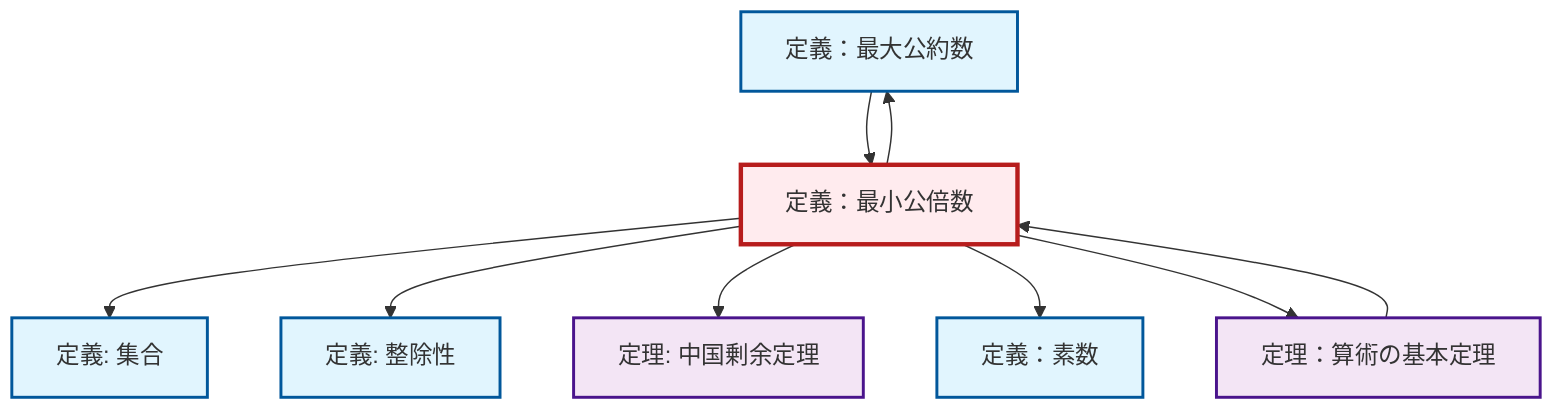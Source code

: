 graph TD
    classDef definition fill:#e1f5fe,stroke:#01579b,stroke-width:2px
    classDef theorem fill:#f3e5f5,stroke:#4a148c,stroke-width:2px
    classDef axiom fill:#fff3e0,stroke:#e65100,stroke-width:2px
    classDef example fill:#e8f5e9,stroke:#1b5e20,stroke-width:2px
    classDef current fill:#ffebee,stroke:#b71c1c,stroke-width:3px
    def-gcd["定義：最大公約数"]:::definition
    def-set["定義: 集合"]:::definition
    thm-chinese-remainder["定理: 中国剰余定理"]:::theorem
    def-prime["定義：素数"]:::definition
    thm-fundamental-arithmetic["定理：算術の基本定理"]:::theorem
    def-divisibility["定義: 整除性"]:::definition
    def-lcm["定義：最小公倍数"]:::definition
    def-lcm --> def-set
    def-lcm --> def-divisibility
    def-lcm --> thm-chinese-remainder
    thm-fundamental-arithmetic --> def-lcm
    def-lcm --> def-prime
    def-lcm --> def-gcd
    def-lcm --> thm-fundamental-arithmetic
    def-gcd --> def-lcm
    class def-lcm current